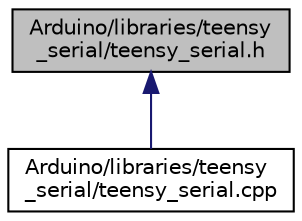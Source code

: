 digraph "Arduino/libraries/teensy_serial/teensy_serial.h"
{
 // LATEX_PDF_SIZE
  edge [fontname="Helvetica",fontsize="10",labelfontname="Helvetica",labelfontsize="10"];
  node [fontname="Helvetica",fontsize="10",shape=record];
  Node1 [label="Arduino/libraries/teensy\l_serial/teensy_serial.h",height=0.2,width=0.4,color="black", fillcolor="grey75", style="filled", fontcolor="black",tooltip=" "];
  Node1 -> Node2 [dir="back",color="midnightblue",fontsize="10",style="solid",fontname="Helvetica"];
  Node2 [label="Arduino/libraries/teensy\l_serial/teensy_serial.cpp",height=0.2,width=0.4,color="black", fillcolor="white", style="filled",URL="$teensy__serial_8cpp.html",tooltip=" "];
}
